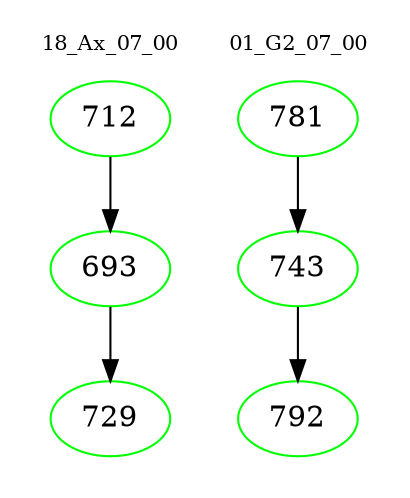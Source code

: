 digraph{
subgraph cluster_0 {
color = white
label = "18_Ax_07_00";
fontsize=10;
T0_712 [label="712", color="green"]
T0_712 -> T0_693 [color="black"]
T0_693 [label="693", color="green"]
T0_693 -> T0_729 [color="black"]
T0_729 [label="729", color="green"]
}
subgraph cluster_1 {
color = white
label = "01_G2_07_00";
fontsize=10;
T1_781 [label="781", color="green"]
T1_781 -> T1_743 [color="black"]
T1_743 [label="743", color="green"]
T1_743 -> T1_792 [color="black"]
T1_792 [label="792", color="green"]
}
}
